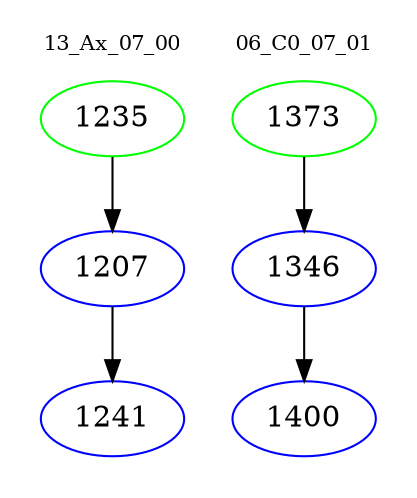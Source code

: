digraph{
subgraph cluster_0 {
color = white
label = "13_Ax_07_00";
fontsize=10;
T0_1235 [label="1235", color="green"]
T0_1235 -> T0_1207 [color="black"]
T0_1207 [label="1207", color="blue"]
T0_1207 -> T0_1241 [color="black"]
T0_1241 [label="1241", color="blue"]
}
subgraph cluster_1 {
color = white
label = "06_C0_07_01";
fontsize=10;
T1_1373 [label="1373", color="green"]
T1_1373 -> T1_1346 [color="black"]
T1_1346 [label="1346", color="blue"]
T1_1346 -> T1_1400 [color="black"]
T1_1400 [label="1400", color="blue"]
}
}
